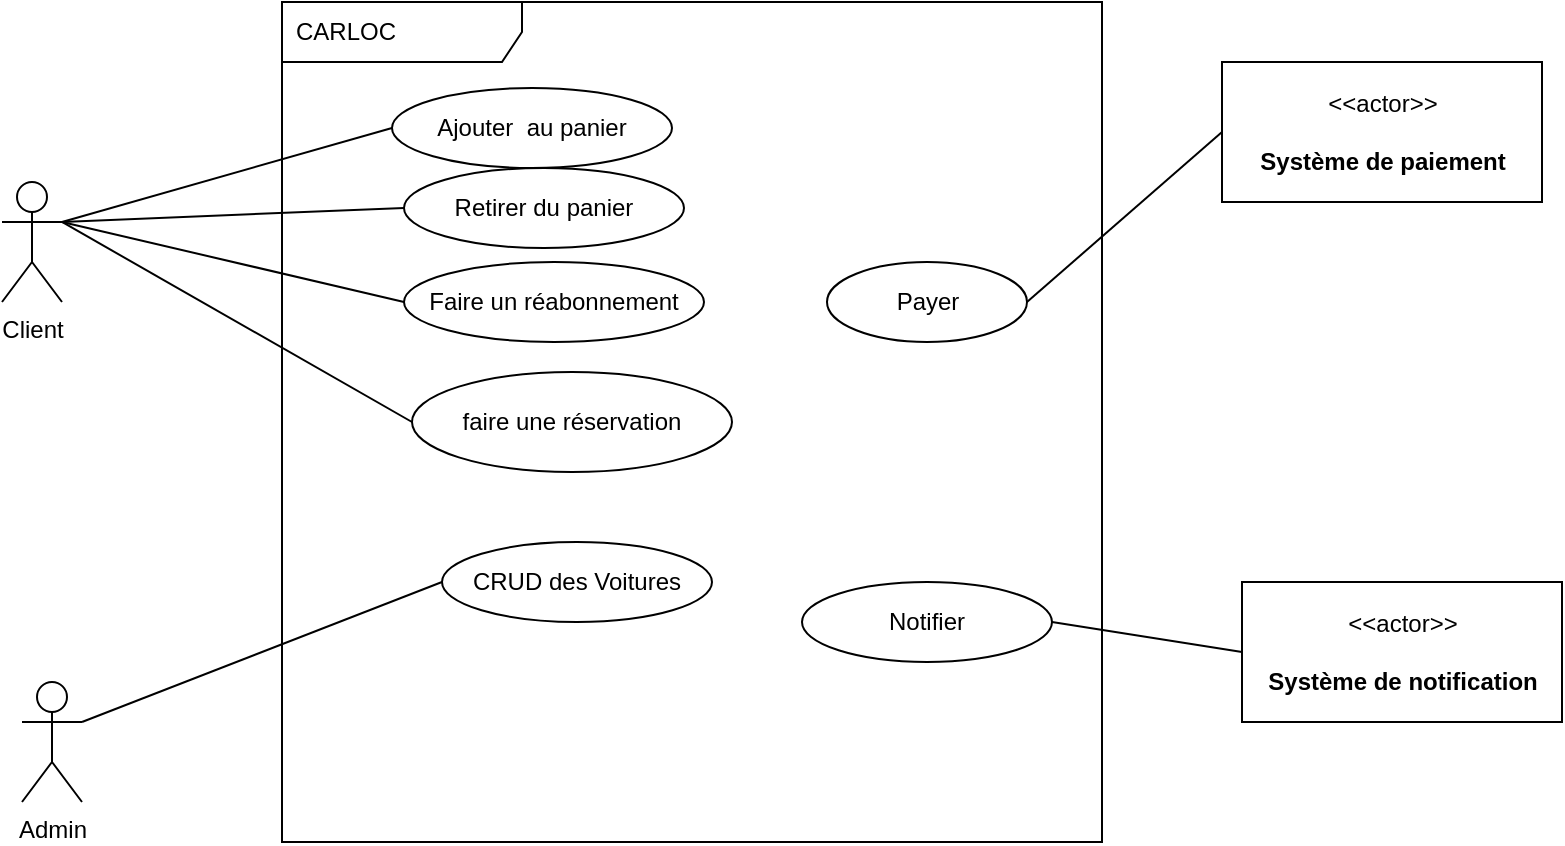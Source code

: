 <mxfile>
    <diagram id="NeQq1juEOl-MjfWiwLNs" name="Use cases">
        <mxGraphModel dx="815" dy="762" grid="0" gridSize="10" guides="1" tooltips="1" connect="1" arrows="1" fold="1" page="0" pageScale="1" pageWidth="850" pageHeight="1100" math="0" shadow="0">
            <root>
                <mxCell id="0"/>
                <mxCell id="1" parent="0"/>
                <mxCell id="QdHqiZuFh0BMqWVgXqE1-2" value="Client" style="shape=umlActor;verticalLabelPosition=bottom;verticalAlign=top;html=1;" parent="1" vertex="1">
                    <mxGeometry x="70" y="200" width="30" height="60" as="geometry"/>
                </mxCell>
                <mxCell id="QdHqiZuFh0BMqWVgXqE1-3" value="Admin" style="shape=umlActor;verticalLabelPosition=bottom;verticalAlign=top;html=1;" parent="1" vertex="1">
                    <mxGeometry x="80" y="450" width="30" height="60" as="geometry"/>
                </mxCell>
                <mxCell id="QdHqiZuFh0BMqWVgXqE1-4" value="&amp;lt;&amp;lt;actor&amp;gt;&amp;gt;&lt;br&gt;&lt;br&gt;&lt;b&gt;Système de paiement&lt;/b&gt;" style="html=1;align=center;verticalAlign=middle;dashed=0;" parent="1" vertex="1">
                    <mxGeometry x="680" y="140" width="160" height="70" as="geometry"/>
                </mxCell>
                <mxCell id="QdHqiZuFh0BMqWVgXqE1-5" value="CARLOC" style="shape=umlFrame;whiteSpace=wrap;html=1;width=120;height=30;boundedLbl=1;verticalAlign=middle;align=left;spacingLeft=5;" parent="1" vertex="1">
                    <mxGeometry x="210" y="110" width="410" height="420" as="geometry"/>
                </mxCell>
                <mxCell id="QdHqiZuFh0BMqWVgXqE1-6" value="&amp;lt;&amp;lt;actor&amp;gt;&amp;gt;&lt;br&gt;&lt;br&gt;&lt;b&gt;Système de notification&lt;/b&gt;" style="html=1;align=center;verticalAlign=middle;dashed=0;" parent="1" vertex="1">
                    <mxGeometry x="690" y="400" width="160" height="70" as="geometry"/>
                </mxCell>
                <mxCell id="QdHqiZuFh0BMqWVgXqE1-7" value="faire une réservation" style="ellipse;whiteSpace=wrap;html=1;" parent="1" vertex="1">
                    <mxGeometry x="275" y="295" width="160" height="50" as="geometry"/>
                </mxCell>
                <mxCell id="QdHqiZuFh0BMqWVgXqE1-9" value="Ajouter&amp;nbsp; au panier" style="ellipse;whiteSpace=wrap;html=1;" parent="1" vertex="1">
                    <mxGeometry x="265" y="153" width="140" height="40" as="geometry"/>
                </mxCell>
                <mxCell id="QdHqiZuFh0BMqWVgXqE1-10" value="CRUD des Voitures" style="ellipse;whiteSpace=wrap;html=1;" parent="1" vertex="1">
                    <mxGeometry x="290" y="380" width="135" height="40" as="geometry"/>
                </mxCell>
                <mxCell id="QdHqiZuFh0BMqWVgXqE1-12" value="Faire un réabonnement" style="ellipse;whiteSpace=wrap;html=1;" parent="1" vertex="1">
                    <mxGeometry x="271" y="240" width="150" height="40" as="geometry"/>
                </mxCell>
                <mxCell id="QdHqiZuFh0BMqWVgXqE1-13" value="Payer" style="ellipse;whiteSpace=wrap;html=1;" parent="1" vertex="1">
                    <mxGeometry x="482.5" y="240" width="100" height="40" as="geometry"/>
                </mxCell>
                <mxCell id="QdHqiZuFh0BMqWVgXqE1-14" value="Notifier" style="ellipse;whiteSpace=wrap;html=1;" parent="1" vertex="1">
                    <mxGeometry x="470" y="400" width="125" height="40" as="geometry"/>
                </mxCell>
                <mxCell id="QdHqiZuFh0BMqWVgXqE1-16" value="" style="endArrow=none;html=1;entryX=0;entryY=0.5;entryDx=0;entryDy=0;exitX=1;exitY=0.333;exitDx=0;exitDy=0;exitPerimeter=0;" parent="1" source="QdHqiZuFh0BMqWVgXqE1-2" target="QdHqiZuFh0BMqWVgXqE1-9" edge="1">
                    <mxGeometry width="50" height="50" relative="1" as="geometry">
                        <mxPoint x="90" y="400" as="sourcePoint"/>
                        <mxPoint x="140" y="350" as="targetPoint"/>
                    </mxGeometry>
                </mxCell>
                <mxCell id="QdHqiZuFh0BMqWVgXqE1-17" value="" style="endArrow=none;html=1;entryX=0;entryY=0.5;entryDx=0;entryDy=0;exitX=1;exitY=0.333;exitDx=0;exitDy=0;exitPerimeter=0;" parent="1" source="QdHqiZuFh0BMqWVgXqE1-2" target="QdHqiZuFh0BMqWVgXqE1-12" edge="1">
                    <mxGeometry width="50" height="50" relative="1" as="geometry">
                        <mxPoint x="100" y="410" as="sourcePoint"/>
                        <mxPoint x="150" y="360" as="targetPoint"/>
                    </mxGeometry>
                </mxCell>
                <mxCell id="QdHqiZuFh0BMqWVgXqE1-18" value="" style="endArrow=none;html=1;entryX=0;entryY=0.5;entryDx=0;entryDy=0;exitX=1;exitY=0.333;exitDx=0;exitDy=0;exitPerimeter=0;" parent="1" source="QdHqiZuFh0BMqWVgXqE1-2" target="QdHqiZuFh0BMqWVgXqE1-7" edge="1">
                    <mxGeometry width="50" height="50" relative="1" as="geometry">
                        <mxPoint x="110" y="420" as="sourcePoint"/>
                        <mxPoint x="160" y="370" as="targetPoint"/>
                    </mxGeometry>
                </mxCell>
                <mxCell id="QdHqiZuFh0BMqWVgXqE1-19" value="" style="endArrow=none;html=1;entryX=0;entryY=0.5;entryDx=0;entryDy=0;exitX=1;exitY=0.333;exitDx=0;exitDy=0;exitPerimeter=0;" parent="1" source="QdHqiZuFh0BMqWVgXqE1-3" target="QdHqiZuFh0BMqWVgXqE1-10" edge="1">
                    <mxGeometry width="50" height="50" relative="1" as="geometry">
                        <mxPoint x="120" y="430" as="sourcePoint"/>
                        <mxPoint x="170" y="380" as="targetPoint"/>
                    </mxGeometry>
                </mxCell>
                <mxCell id="QdHqiZuFh0BMqWVgXqE1-21" value="" style="endArrow=none;html=1;entryX=0;entryY=0.5;entryDx=0;entryDy=0;exitX=1;exitY=0.5;exitDx=0;exitDy=0;" parent="1" source="QdHqiZuFh0BMqWVgXqE1-14" target="QdHqiZuFh0BMqWVgXqE1-6" edge="1">
                    <mxGeometry width="50" height="50" relative="1" as="geometry">
                        <mxPoint x="140" y="450" as="sourcePoint"/>
                        <mxPoint x="190" y="400" as="targetPoint"/>
                    </mxGeometry>
                </mxCell>
                <mxCell id="QdHqiZuFh0BMqWVgXqE1-22" value="" style="endArrow=none;html=1;entryX=0;entryY=0.5;entryDx=0;entryDy=0;exitX=1;exitY=0.5;exitDx=0;exitDy=0;" parent="1" source="QdHqiZuFh0BMqWVgXqE1-13" target="QdHqiZuFh0BMqWVgXqE1-4" edge="1">
                    <mxGeometry width="50" height="50" relative="1" as="geometry">
                        <mxPoint x="150" y="460" as="sourcePoint"/>
                        <mxPoint x="200" y="410" as="targetPoint"/>
                    </mxGeometry>
                </mxCell>
                <mxCell id="2" value="Retirer du panier" style="ellipse;whiteSpace=wrap;html=1;" parent="1" vertex="1">
                    <mxGeometry x="271" y="193" width="140" height="40" as="geometry"/>
                </mxCell>
                <mxCell id="3" value="" style="endArrow=none;html=1;entryX=0;entryY=0.5;entryDx=0;entryDy=0;exitX=1;exitY=0.333;exitDx=0;exitDy=0;exitPerimeter=0;" parent="1" source="QdHqiZuFh0BMqWVgXqE1-2" target="2" edge="1">
                    <mxGeometry width="50" height="50" relative="1" as="geometry">
                        <mxPoint x="110" y="230" as="sourcePoint"/>
                        <mxPoint x="150" y="360" as="targetPoint"/>
                    </mxGeometry>
                </mxCell>
            </root>
        </mxGraphModel>
    </diagram>
    <diagram id="lDZf18tKVs5R4xil55VZ" name="Diagramme des classes">
        <mxGraphModel dx="848" dy="819" grid="0" gridSize="10" guides="1" tooltips="1" connect="0" arrows="1" fold="1" page="0" pageScale="1" pageWidth="850" pageHeight="1100" math="0" shadow="0">
            <root>
                <mxCell id="0"/>
                <mxCell id="1" parent="0"/>
                <mxCell id="fAJywHdmxbsLxxpU6Vj_-1" value="User" style="swimlane;fontStyle=1;align=center;verticalAlign=top;childLayout=stackLayout;horizontal=1;startSize=26;horizontalStack=0;resizeParent=1;resizeParentMax=0;resizeLast=0;collapsible=1;marginBottom=0;" parent="1" vertex="1">
                    <mxGeometry x="-390" y="-310" width="210" height="144" as="geometry"/>
                </mxCell>
                <mxCell id="fAJywHdmxbsLxxpU6Vj_-2" value=" Id (int)# Nom (String)&#10;# Email (String)&#10;# Téléphone (long)&#10;# adresse (long)&#10;# Type (Client, SuperAdmin, etc.)" style="text;strokeColor=none;fillColor=none;align=left;verticalAlign=top;spacingLeft=4;spacingRight=4;overflow=hidden;rotatable=0;points=[[0,0.5],[1,0.5]];portConstraint=eastwest;" parent="fAJywHdmxbsLxxpU6Vj_-1" vertex="1">
                    <mxGeometry y="26" width="210" height="84" as="geometry"/>
                </mxCell>
                <mxCell id="fAJywHdmxbsLxxpU6Vj_-3" value="" style="line;strokeWidth=1;fillColor=none;align=left;verticalAlign=middle;spacingTop=-1;spacingLeft=3;spacingRight=3;rotatable=0;labelPosition=right;points=[];portConstraint=eastwest;strokeColor=inherit;" parent="fAJywHdmxbsLxxpU6Vj_-1" vertex="1">
                    <mxGeometry y="110" width="210" height="8" as="geometry"/>
                </mxCell>
                <mxCell id="fAJywHdmxbsLxxpU6Vj_-4" value="+ method(type): type" style="text;strokeColor=none;fillColor=none;align=left;verticalAlign=top;spacingLeft=4;spacingRight=4;overflow=hidden;rotatable=0;points=[[0,0.5],[1,0.5]];portConstraint=eastwest;" parent="fAJywHdmxbsLxxpU6Vj_-1" vertex="1">
                    <mxGeometry y="118" width="210" height="26" as="geometry"/>
                </mxCell>
                <mxCell id="fAJywHdmxbsLxxpU6Vj_-17" value="Voiture" style="swimlane;fontStyle=1;align=center;verticalAlign=top;childLayout=stackLayout;horizontal=1;startSize=26;horizontalStack=0;resizeParent=1;resizeParentMax=0;resizeLast=0;collapsible=1;marginBottom=0;" parent="1" vertex="1">
                    <mxGeometry x="370" y="560" width="380" height="240" as="geometry"/>
                </mxCell>
                <mxCell id="fAJywHdmxbsLxxpU6Vj_-18" value="- Id (int)&#10;- Nom (String)&#10;- Modèle (String)&#10;- Date de création (date)&#10;- Prix (int)&#10;- Vitesse (float)&#10;- Plaque (String)&#10;- Numero de chassis (int)" style="text;strokeColor=none;fillColor=none;align=left;verticalAlign=top;spacingLeft=4;spacingRight=4;overflow=hidden;rotatable=0;points=[[0,0.5],[1,0.5]];portConstraint=eastwest;" parent="fAJywHdmxbsLxxpU6Vj_-17" vertex="1">
                    <mxGeometry y="26" width="380" height="124" as="geometry"/>
                </mxCell>
                <mxCell id="fAJywHdmxbsLxxpU6Vj_-19" value="" style="line;strokeWidth=1;fillColor=none;align=left;verticalAlign=middle;spacingTop=-1;spacingLeft=3;spacingRight=3;rotatable=0;labelPosition=right;points=[];portConstraint=eastwest;strokeColor=inherit;" parent="fAJywHdmxbsLxxpU6Vj_-17" vertex="1">
                    <mxGeometry y="150" width="380" height="8" as="geometry"/>
                </mxCell>
                <mxCell id="fAJywHdmxbsLxxpU6Vj_-20" value="+ estDisponible(dateDebut: Date, dateFin: Date): bool&#10;+ genererFacture(reservation: Reservation): Facturation" style="text;strokeColor=none;fillColor=none;align=left;verticalAlign=top;spacingLeft=4;spacingRight=4;overflow=hidden;rotatable=0;points=[[0,0.5],[1,0.5]];portConstraint=eastwest;" parent="fAJywHdmxbsLxxpU6Vj_-17" vertex="1">
                    <mxGeometry y="158" width="380" height="82" as="geometry"/>
                </mxCell>
                <mxCell id="fAJywHdmxbsLxxpU6Vj_-21" value="Reservation" style="swimlane;fontStyle=1;align=center;verticalAlign=top;childLayout=stackLayout;horizontal=1;startSize=26;horizontalStack=0;resizeParent=1;resizeParentMax=0;resizeLast=0;collapsible=1;marginBottom=0;" parent="1" vertex="1">
                    <mxGeometry x="430" y="129" width="290" height="194" as="geometry"/>
                </mxCell>
                <mxCell id="fAJywHdmxbsLxxpU6Vj_-22" value="- Id (int)&#10;- Voiture_id (lié à la voiture)&#10;- Personne_id (lié à la personne/client)&#10;- Statut (payer, non payer, expirer)&#10;- Date de réservation&#10;- Date de retour" style="text;strokeColor=none;fillColor=none;align=left;verticalAlign=top;spacingLeft=4;spacingRight=4;overflow=hidden;rotatable=0;points=[[0,0.5],[1,0.5]];portConstraint=eastwest;" parent="fAJywHdmxbsLxxpU6Vj_-21" vertex="1">
                    <mxGeometry y="26" width="290" height="134" as="geometry"/>
                </mxCell>
                <mxCell id="fAJywHdmxbsLxxpU6Vj_-23" value="" style="line;strokeWidth=1;fillColor=none;align=left;verticalAlign=middle;spacingTop=-1;spacingLeft=3;spacingRight=3;rotatable=0;labelPosition=right;points=[];portConstraint=eastwest;strokeColor=inherit;" parent="fAJywHdmxbsLxxpU6Vj_-21" vertex="1">
                    <mxGeometry y="160" width="290" height="8" as="geometry"/>
                </mxCell>
                <mxCell id="fAJywHdmxbsLxxpU6Vj_-24" value="+ prolongerLocation(nouvelleDateFin: Date): void" style="text;strokeColor=none;fillColor=none;align=left;verticalAlign=top;spacingLeft=4;spacingRight=4;overflow=hidden;rotatable=0;points=[[0,0.5],[1,0.5]];portConstraint=eastwest;" parent="fAJywHdmxbsLxxpU6Vj_-21" vertex="1">
                    <mxGeometry y="168" width="290" height="26" as="geometry"/>
                </mxCell>
                <mxCell id="fAJywHdmxbsLxxpU6Vj_-25" value="Facturation" style="swimlane;fontStyle=1;align=center;verticalAlign=top;childLayout=stackLayout;horizontal=1;startSize=26;horizontalStack=0;resizeParent=1;resizeParentMax=0;resizeLast=0;collapsible=1;marginBottom=0;" parent="1" vertex="1">
                    <mxGeometry x="1031" y="-298" width="220" height="194" as="geometry"/>
                </mxCell>
                <mxCell id="fAJywHdmxbsLxxpU6Vj_-26" value="- Id (int)&#10;- Paiement_id (lié au paiement)&#10;- Montant total&#10;- Remise&#10;- Autres détails liés à la facturation" style="text;strokeColor=none;fillColor=none;align=left;verticalAlign=top;spacingLeft=4;spacingRight=4;overflow=hidden;rotatable=0;points=[[0,0.5],[1,0.5]];portConstraint=eastwest;" parent="fAJywHdmxbsLxxpU6Vj_-25" vertex="1">
                    <mxGeometry y="26" width="220" height="134" as="geometry"/>
                </mxCell>
                <mxCell id="fAJywHdmxbsLxxpU6Vj_-27" value="" style="line;strokeWidth=1;fillColor=none;align=left;verticalAlign=middle;spacingTop=-1;spacingLeft=3;spacingRight=3;rotatable=0;labelPosition=right;points=[];portConstraint=eastwest;strokeColor=inherit;" parent="fAJywHdmxbsLxxpU6Vj_-25" vertex="1">
                    <mxGeometry y="160" width="220" height="8" as="geometry"/>
                </mxCell>
                <mxCell id="fAJywHdmxbsLxxpU6Vj_-28" value="+ envoyerFactureEmail(): void" style="text;strokeColor=none;fillColor=none;align=left;verticalAlign=top;spacingLeft=4;spacingRight=4;overflow=hidden;rotatable=0;points=[[0,0.5],[1,0.5]];portConstraint=eastwest;" parent="fAJywHdmxbsLxxpU6Vj_-25" vertex="1">
                    <mxGeometry y="168" width="220" height="26" as="geometry"/>
                </mxCell>
                <mxCell id="fAJywHdmxbsLxxpU6Vj_-29" value="Paiement" style="swimlane;fontStyle=1;align=center;verticalAlign=top;childLayout=stackLayout;horizontal=1;startSize=26;horizontalStack=0;resizeParent=1;resizeParentMax=0;resizeLast=0;collapsible=1;marginBottom=0;" parent="1" vertex="1">
                    <mxGeometry x="420" y="-298" width="270" height="194" as="geometry"/>
                </mxCell>
                <mxCell id="fAJywHdmxbsLxxpU6Vj_-30" value="- Id (int)&#10;- Reservation_id (lié à la réservation)&#10;- Etat (payer, non payer)&#10;- Remise&#10;- Autres détails liés au paiement" style="text;strokeColor=none;fillColor=none;align=left;verticalAlign=top;spacingLeft=4;spacingRight=4;overflow=hidden;rotatable=0;points=[[0,0.5],[1,0.5]];portConstraint=eastwest;" parent="fAJywHdmxbsLxxpU6Vj_-29" vertex="1">
                    <mxGeometry y="26" width="270" height="134" as="geometry"/>
                </mxCell>
                <mxCell id="fAJywHdmxbsLxxpU6Vj_-31" value="" style="line;strokeWidth=1;fillColor=none;align=left;verticalAlign=middle;spacingTop=-1;spacingLeft=3;spacingRight=3;rotatable=0;labelPosition=right;points=[];portConstraint=eastwest;strokeColor=inherit;" parent="fAJywHdmxbsLxxpU6Vj_-29" vertex="1">
                    <mxGeometry y="160" width="270" height="8" as="geometry"/>
                </mxCell>
                <mxCell id="fAJywHdmxbsLxxpU6Vj_-32" value="+confirmerPaiement(): void" style="text;strokeColor=none;fillColor=none;align=left;verticalAlign=top;spacingLeft=4;spacingRight=4;overflow=hidden;rotatable=0;points=[[0,0.5],[1,0.5]];portConstraint=eastwest;" parent="fAJywHdmxbsLxxpU6Vj_-29" vertex="1">
                    <mxGeometry y="168" width="270" height="26" as="geometry"/>
                </mxCell>
                <mxCell id="LMUNetd-bz6SimVI5U5I-1" value="Livraison" style="swimlane;fontStyle=1;align=center;verticalAlign=top;childLayout=stackLayout;horizontal=1;startSize=26;horizontalStack=0;resizeParent=1;resizeParentMax=0;resizeLast=0;collapsible=1;marginBottom=0;" parent="1" vertex="1">
                    <mxGeometry x="931" y="110" width="420" height="194" as="geometry"/>
                </mxCell>
                <mxCell id="LMUNetd-bz6SimVI5U5I-2" value="- Id (int)&#10;- Reservation_id (lié à la réservation)&#10;- Date de livraison&#10;- Adresse de livraison&#10;- Autres détails liés à la livraison" style="text;strokeColor=none;fillColor=none;align=left;verticalAlign=top;spacingLeft=4;spacingRight=4;overflow=hidden;rotatable=0;points=[[0,0.5],[1,0.5]];portConstraint=eastwest;" parent="LMUNetd-bz6SimVI5U5I-1" vertex="1">
                    <mxGeometry y="26" width="420" height="134" as="geometry"/>
                </mxCell>
                <mxCell id="LMUNetd-bz6SimVI5U5I-3" value="" style="line;strokeWidth=1;fillColor=none;align=left;verticalAlign=middle;spacingTop=-1;spacingLeft=3;spacingRight=3;rotatable=0;labelPosition=right;points=[];portConstraint=eastwest;strokeColor=inherit;" parent="LMUNetd-bz6SimVI5U5I-1" vertex="1">
                    <mxGeometry y="160" width="420" height="8" as="geometry"/>
                </mxCell>
                <mxCell id="LMUNetd-bz6SimVI5U5I-4" value="+ planifierLivraison(dateLivraison: Date, adresse: String): void&#10;&#10;&#10;" style="text;strokeColor=none;fillColor=none;align=left;verticalAlign=top;spacingLeft=4;spacingRight=4;overflow=hidden;rotatable=0;points=[[0,0.5],[1,0.5]];portConstraint=eastwest;" parent="LMUNetd-bz6SimVI5U5I-1" vertex="1">
                    <mxGeometry y="168" width="420" height="26" as="geometry"/>
                </mxCell>
                <mxCell id="LMUNetd-bz6SimVI5U5I-26" value="gerer" style="text;html=1;align=center;verticalAlign=middle;resizable=0;points=[];autosize=1;strokeColor=none;fillColor=none;fontSize=28;" parent="1" vertex="1">
                    <mxGeometry x="-40" y="580" width="90" height="50" as="geometry"/>
                </mxCell>
                <mxCell id="6Jn6G0yWUToKbzBOJL0x-1" value="Panier" style="swimlane;fontStyle=1;align=center;verticalAlign=top;childLayout=stackLayout;horizontal=1;startSize=26;horizontalStack=0;resizeParent=1;resizeParentMax=0;resizeLast=0;collapsible=1;marginBottom=0;" parent="1" vertex="1">
                    <mxGeometry x="-220" y="420" width="290" height="194" as="geometry"/>
                </mxCell>
                <mxCell id="6Jn6G0yWUToKbzBOJL0x-2" value="- Id (int)&#10;- Voiture_id (lié à la voiture)&#10;- Personne_id (lié à la personne/client)&#10;- Statut (payer, non payer, expirer)&#10;- Date de réservation&#10;- Date de retour" style="text;strokeColor=none;fillColor=none;align=left;verticalAlign=top;spacingLeft=4;spacingRight=4;overflow=hidden;rotatable=0;points=[[0,0.5],[1,0.5]];portConstraint=eastwest;" parent="6Jn6G0yWUToKbzBOJL0x-1" vertex="1">
                    <mxGeometry y="26" width="290" height="134" as="geometry"/>
                </mxCell>
                <mxCell id="6Jn6G0yWUToKbzBOJL0x-3" value="" style="line;strokeWidth=1;fillColor=none;align=left;verticalAlign=middle;spacingTop=-1;spacingLeft=3;spacingRight=3;rotatable=0;labelPosition=right;points=[];portConstraint=eastwest;strokeColor=inherit;" parent="6Jn6G0yWUToKbzBOJL0x-1" vertex="1">
                    <mxGeometry y="160" width="290" height="8" as="geometry"/>
                </mxCell>
                <mxCell id="6Jn6G0yWUToKbzBOJL0x-4" value="+ prolongerLocation(nouvelleDateFin: Date): void" style="text;strokeColor=none;fillColor=none;align=left;verticalAlign=top;spacingLeft=4;spacingRight=4;overflow=hidden;rotatable=0;points=[[0,0.5],[1,0.5]];portConstraint=eastwest;" parent="6Jn6G0yWUToKbzBOJL0x-1" vertex="1">
                    <mxGeometry y="168" width="290" height="26" as="geometry"/>
                </mxCell>
            </root>
        </mxGraphModel>
    </diagram>
    <diagram id="4i6NwynmlRmY_4l0aQg9" name="Diagramme des classes">
        <mxGraphModel dx="848" dy="819" grid="0" gridSize="10" guides="1" tooltips="1" connect="1" arrows="1" fold="1" page="0" pageScale="1" pageWidth="850" pageHeight="1100" math="0" shadow="0">
            <root>
                <mxCell id="0"/>
                <mxCell id="1" parent="0"/>
                <mxCell id="01228Vc2_KbZ6Ty9q4aQ-6" value="Reservation" style="swimlane;fontStyle=1;align=center;verticalAlign=top;childLayout=stackLayout;horizontal=1;startSize=26;horizontalStack=0;resizeParent=1;resizeParentMax=0;resizeLast=0;collapsible=1;marginBottom=0;" parent="1" vertex="1">
                    <mxGeometry x="106" y="-82" width="160" height="86" as="geometry"/>
                </mxCell>
                <mxCell id="01228Vc2_KbZ6Ty9q4aQ-7" value="+ field: type" style="text;strokeColor=none;fillColor=none;align=left;verticalAlign=top;spacingLeft=4;spacingRight=4;overflow=hidden;rotatable=0;points=[[0,0.5],[1,0.5]];portConstraint=eastwest;" parent="01228Vc2_KbZ6Ty9q4aQ-6" vertex="1">
                    <mxGeometry y="26" width="160" height="26" as="geometry"/>
                </mxCell>
                <mxCell id="01228Vc2_KbZ6Ty9q4aQ-8" value="" style="line;strokeWidth=1;fillColor=none;align=left;verticalAlign=middle;spacingTop=-1;spacingLeft=3;spacingRight=3;rotatable=0;labelPosition=right;points=[];portConstraint=eastwest;strokeColor=inherit;" parent="01228Vc2_KbZ6Ty9q4aQ-6" vertex="1">
                    <mxGeometry y="52" width="160" height="8" as="geometry"/>
                </mxCell>
                <mxCell id="01228Vc2_KbZ6Ty9q4aQ-9" value="+ method(type): type" style="text;strokeColor=none;fillColor=none;align=left;verticalAlign=top;spacingLeft=4;spacingRight=4;overflow=hidden;rotatable=0;points=[[0,0.5],[1,0.5]];portConstraint=eastwest;" parent="01228Vc2_KbZ6Ty9q4aQ-6" vertex="1">
                    <mxGeometry y="60" width="160" height="26" as="geometry"/>
                </mxCell>
                <mxCell id="01228Vc2_KbZ6Ty9q4aQ-10" value="Abonnement" style="swimlane;fontStyle=1;align=center;verticalAlign=top;childLayout=stackLayout;horizontal=1;startSize=26;horizontalStack=0;resizeParent=1;resizeParentMax=0;resizeLast=0;collapsible=1;marginBottom=0;" parent="1" vertex="1">
                    <mxGeometry x="450" y="-78" width="160" height="86" as="geometry"/>
                </mxCell>
                <mxCell id="01228Vc2_KbZ6Ty9q4aQ-11" value="+ field: type" style="text;strokeColor=none;fillColor=none;align=left;verticalAlign=top;spacingLeft=4;spacingRight=4;overflow=hidden;rotatable=0;points=[[0,0.5],[1,0.5]];portConstraint=eastwest;" parent="01228Vc2_KbZ6Ty9q4aQ-10" vertex="1">
                    <mxGeometry y="26" width="160" height="26" as="geometry"/>
                </mxCell>
                <mxCell id="01228Vc2_KbZ6Ty9q4aQ-12" value="" style="line;strokeWidth=1;fillColor=none;align=left;verticalAlign=middle;spacingTop=-1;spacingLeft=3;spacingRight=3;rotatable=0;labelPosition=right;points=[];portConstraint=eastwest;strokeColor=inherit;" parent="01228Vc2_KbZ6Ty9q4aQ-10" vertex="1">
                    <mxGeometry y="52" width="160" height="8" as="geometry"/>
                </mxCell>
                <mxCell id="01228Vc2_KbZ6Ty9q4aQ-13" value="+ method(type): type" style="text;strokeColor=none;fillColor=none;align=left;verticalAlign=top;spacingLeft=4;spacingRight=4;overflow=hidden;rotatable=0;points=[[0,0.5],[1,0.5]];portConstraint=eastwest;" parent="01228Vc2_KbZ6Ty9q4aQ-10" vertex="1">
                    <mxGeometry y="60" width="160" height="26" as="geometry"/>
                </mxCell>
                <mxCell id="01228Vc2_KbZ6Ty9q4aQ-18" value="Panier" style="swimlane;fontStyle=1;align=center;verticalAlign=top;childLayout=stackLayout;horizontal=1;startSize=26;horizontalStack=0;resizeParent=1;resizeParentMax=0;resizeLast=0;collapsible=1;marginBottom=0;" parent="1" vertex="1">
                    <mxGeometry x="-261" y="-312" width="160" height="86" as="geometry"/>
                </mxCell>
                <mxCell id="01228Vc2_KbZ6Ty9q4aQ-19" value="+ field: type" style="text;strokeColor=none;fillColor=none;align=left;verticalAlign=top;spacingLeft=4;spacingRight=4;overflow=hidden;rotatable=0;points=[[0,0.5],[1,0.5]];portConstraint=eastwest;" parent="01228Vc2_KbZ6Ty9q4aQ-18" vertex="1">
                    <mxGeometry y="26" width="160" height="26" as="geometry"/>
                </mxCell>
                <mxCell id="01228Vc2_KbZ6Ty9q4aQ-20" value="" style="line;strokeWidth=1;fillColor=none;align=left;verticalAlign=middle;spacingTop=-1;spacingLeft=3;spacingRight=3;rotatable=0;labelPosition=right;points=[];portConstraint=eastwest;strokeColor=inherit;" parent="01228Vc2_KbZ6Ty9q4aQ-18" vertex="1">
                    <mxGeometry y="52" width="160" height="8" as="geometry"/>
                </mxCell>
                <mxCell id="01228Vc2_KbZ6Ty9q4aQ-21" value="+ method(type): type" style="text;strokeColor=none;fillColor=none;align=left;verticalAlign=top;spacingLeft=4;spacingRight=4;overflow=hidden;rotatable=0;points=[[0,0.5],[1,0.5]];portConstraint=eastwest;" parent="01228Vc2_KbZ6Ty9q4aQ-18" vertex="1">
                    <mxGeometry y="60" width="160" height="26" as="geometry"/>
                </mxCell>
                <mxCell id="01228Vc2_KbZ6Ty9q4aQ-22" value="Payement" style="swimlane;fontStyle=1;align=center;verticalAlign=top;childLayout=stackLayout;horizontal=1;startSize=26;horizontalStack=0;resizeParent=1;resizeParentMax=0;resizeLast=0;collapsible=1;marginBottom=0;" parent="1" vertex="1">
                    <mxGeometry x="106" y="149" width="160" height="86" as="geometry"/>
                </mxCell>
                <mxCell id="01228Vc2_KbZ6Ty9q4aQ-23" value="+ field: type" style="text;strokeColor=none;fillColor=none;align=left;verticalAlign=top;spacingLeft=4;spacingRight=4;overflow=hidden;rotatable=0;points=[[0,0.5],[1,0.5]];portConstraint=eastwest;" parent="01228Vc2_KbZ6Ty9q4aQ-22" vertex="1">
                    <mxGeometry y="26" width="160" height="26" as="geometry"/>
                </mxCell>
                <mxCell id="01228Vc2_KbZ6Ty9q4aQ-24" value="" style="line;strokeWidth=1;fillColor=none;align=left;verticalAlign=middle;spacingTop=-1;spacingLeft=3;spacingRight=3;rotatable=0;labelPosition=right;points=[];portConstraint=eastwest;strokeColor=inherit;" parent="01228Vc2_KbZ6Ty9q4aQ-22" vertex="1">
                    <mxGeometry y="52" width="160" height="8" as="geometry"/>
                </mxCell>
                <mxCell id="01228Vc2_KbZ6Ty9q4aQ-25" value="+ method(type): type" style="text;strokeColor=none;fillColor=none;align=left;verticalAlign=top;spacingLeft=4;spacingRight=4;overflow=hidden;rotatable=0;points=[[0,0.5],[1,0.5]];portConstraint=eastwest;" parent="01228Vc2_KbZ6Ty9q4aQ-22" vertex="1">
                    <mxGeometry y="60" width="160" height="26" as="geometry"/>
                </mxCell>
                <mxCell id="01228Vc2_KbZ6Ty9q4aQ-26" value="Voiture" style="swimlane;fontStyle=1;align=center;verticalAlign=top;childLayout=stackLayout;horizontal=1;startSize=26;horizontalStack=0;resizeParent=1;resizeParentMax=0;resizeLast=0;collapsible=1;marginBottom=0;" parent="1" vertex="1">
                    <mxGeometry x="111" y="-312" width="160" height="86" as="geometry"/>
                </mxCell>
                <mxCell id="01228Vc2_KbZ6Ty9q4aQ-27" value="+ field: type" style="text;strokeColor=none;fillColor=none;align=left;verticalAlign=top;spacingLeft=4;spacingRight=4;overflow=hidden;rotatable=0;points=[[0,0.5],[1,0.5]];portConstraint=eastwest;" parent="01228Vc2_KbZ6Ty9q4aQ-26" vertex="1">
                    <mxGeometry y="26" width="160" height="26" as="geometry"/>
                </mxCell>
                <mxCell id="01228Vc2_KbZ6Ty9q4aQ-28" value="" style="line;strokeWidth=1;fillColor=none;align=left;verticalAlign=middle;spacingTop=-1;spacingLeft=3;spacingRight=3;rotatable=0;labelPosition=right;points=[];portConstraint=eastwest;strokeColor=inherit;" parent="01228Vc2_KbZ6Ty9q4aQ-26" vertex="1">
                    <mxGeometry y="52" width="160" height="8" as="geometry"/>
                </mxCell>
                <mxCell id="01228Vc2_KbZ6Ty9q4aQ-29" value="+ method(type): type" style="text;strokeColor=none;fillColor=none;align=left;verticalAlign=top;spacingLeft=4;spacingRight=4;overflow=hidden;rotatable=0;points=[[0,0.5],[1,0.5]];portConstraint=eastwest;" parent="01228Vc2_KbZ6Ty9q4aQ-26" vertex="1">
                    <mxGeometry y="60" width="160" height="26" as="geometry"/>
                </mxCell>
                <mxCell id="01228Vc2_KbZ6Ty9q4aQ-34" value="User" style="swimlane;fontStyle=1;align=center;verticalAlign=top;childLayout=stackLayout;horizontal=1;startSize=26;horizontalStack=0;resizeParent=1;resizeParentMax=0;resizeLast=0;collapsible=1;marginBottom=0;" parent="1" vertex="1">
                    <mxGeometry x="-258" y="-82" width="160" height="86" as="geometry"/>
                </mxCell>
                <mxCell id="01228Vc2_KbZ6Ty9q4aQ-35" value="+ field: type" style="text;strokeColor=none;fillColor=none;align=left;verticalAlign=top;spacingLeft=4;spacingRight=4;overflow=hidden;rotatable=0;points=[[0,0.5],[1,0.5]];portConstraint=eastwest;" parent="01228Vc2_KbZ6Ty9q4aQ-34" vertex="1">
                    <mxGeometry y="26" width="160" height="26" as="geometry"/>
                </mxCell>
                <mxCell id="01228Vc2_KbZ6Ty9q4aQ-36" value="" style="line;strokeWidth=1;fillColor=none;align=left;verticalAlign=middle;spacingTop=-1;spacingLeft=3;spacingRight=3;rotatable=0;labelPosition=right;points=[];portConstraint=eastwest;strokeColor=inherit;" parent="01228Vc2_KbZ6Ty9q4aQ-34" vertex="1">
                    <mxGeometry y="52" width="160" height="8" as="geometry"/>
                </mxCell>
                <mxCell id="01228Vc2_KbZ6Ty9q4aQ-37" value="+ method(type): type" style="text;strokeColor=none;fillColor=none;align=left;verticalAlign=top;spacingLeft=4;spacingRight=4;overflow=hidden;rotatable=0;points=[[0,0.5],[1,0.5]];portConstraint=eastwest;" parent="01228Vc2_KbZ6Ty9q4aQ-34" vertex="1">
                    <mxGeometry y="60" width="160" height="26" as="geometry"/>
                </mxCell>
                <mxCell id="P20ZTJo8JUvj_LGLOlSk-5" value="0..*" style="text;html=1;align=center;verticalAlign=middle;resizable=0;points=[];autosize=1;strokeColor=none;fillColor=none;" parent="1" vertex="1">
                    <mxGeometry x="-170" y="-123" width="40" height="30" as="geometry"/>
                </mxCell>
                <mxCell id="aKRieEGCqobvJlqnoh_I-8" value="" style="edgeStyle=none;html=1;" parent="1" edge="1">
                    <mxGeometry relative="1" as="geometry">
                        <mxPoint x="433" y="492" as="targetPoint"/>
                    </mxGeometry>
                </mxCell>
                <mxCell id="aKRieEGCqobvJlqnoh_I-5" value="1..1" style="text;html=1;align=center;verticalAlign=middle;resizable=0;points=[];autosize=1;strokeColor=none;fillColor=none;" parent="1" vertex="1">
                    <mxGeometry x="278" y="-78" width="40" height="30" as="geometry"/>
                </mxCell>
                <mxCell id="aKRieEGCqobvJlqnoh_I-11" value="" style="endArrow=classic;html=1;entryX=0.519;entryY=1.071;entryDx=0;entryDy=0;entryPerimeter=0;exitX=0.5;exitY=0;exitDx=0;exitDy=0;" parent="1" source="01228Vc2_KbZ6Ty9q4aQ-34" target="01228Vc2_KbZ6Ty9q4aQ-21" edge="1">
                    <mxGeometry width="50" height="50" relative="1" as="geometry">
                        <mxPoint x="72" y="-48" as="sourcePoint"/>
                        <mxPoint x="122" y="-98" as="targetPoint"/>
                    </mxGeometry>
                </mxCell>
                <mxCell id="aKRieEGCqobvJlqnoh_I-13" value="" style="endArrow=classic;html=1;entryX=1;entryY=0.5;entryDx=0;entryDy=0;exitX=0;exitY=0.5;exitDx=0;exitDy=0;" parent="1" source="01228Vc2_KbZ6Ty9q4aQ-27" target="01228Vc2_KbZ6Ty9q4aQ-19" edge="1">
                    <mxGeometry width="50" height="50" relative="1" as="geometry">
                        <mxPoint x="-335" y="-25" as="sourcePoint"/>
                        <mxPoint x="-334.96" y="-214.154" as="targetPoint"/>
                    </mxGeometry>
                </mxCell>
                <mxCell id="aKRieEGCqobvJlqnoh_I-14" value="" style="endArrow=classic;html=1;entryX=0;entryY=0.5;entryDx=0;entryDy=0;exitX=1;exitY=0.5;exitDx=0;exitDy=0;" parent="1" source="01228Vc2_KbZ6Ty9q4aQ-35" target="01228Vc2_KbZ6Ty9q4aQ-7" edge="1">
                    <mxGeometry width="50" height="50" relative="1" as="geometry">
                        <mxPoint x="-325" y="-62" as="sourcePoint"/>
                        <mxPoint x="-324.96" y="-251.154" as="targetPoint"/>
                    </mxGeometry>
                </mxCell>
                <mxCell id="aKRieEGCqobvJlqnoh_I-16" value="" style="endArrow=classic;html=1;entryX=0.5;entryY=0;entryDx=0;entryDy=0;exitX=0.462;exitY=1.212;exitDx=0;exitDy=0;exitPerimeter=0;" parent="1" source="01228Vc2_KbZ6Ty9q4aQ-29" target="01228Vc2_KbZ6Ty9q4aQ-6" edge="1">
                    <mxGeometry width="50" height="50" relative="1" as="geometry">
                        <mxPoint x="-315" y="-5" as="sourcePoint"/>
                        <mxPoint x="-314.96" y="-194.154" as="targetPoint"/>
                    </mxGeometry>
                </mxCell>
                <mxCell id="aKRieEGCqobvJlqnoh_I-17" value="" style="endArrow=classic;html=1;entryX=0.5;entryY=0;entryDx=0;entryDy=0;exitX=0.504;exitY=1.263;exitDx=0;exitDy=0;exitPerimeter=0;" parent="1" source="01228Vc2_KbZ6Ty9q4aQ-9" target="01228Vc2_KbZ6Ty9q4aQ-22" edge="1">
                    <mxGeometry width="50" height="50" relative="1" as="geometry">
                        <mxPoint x="-305" y="5" as="sourcePoint"/>
                        <mxPoint x="-304.96" y="-184.154" as="targetPoint"/>
                    </mxGeometry>
                </mxCell>
                <mxCell id="aKRieEGCqobvJlqnoh_I-18" value="" style="endArrow=classic;html=1;entryX=1;entryY=0.5;entryDx=0;entryDy=0;exitX=0;exitY=0.5;exitDx=0;exitDy=0;" parent="1" source="01228Vc2_KbZ6Ty9q4aQ-11" target="01228Vc2_KbZ6Ty9q4aQ-7" edge="1">
                    <mxGeometry width="50" height="50" relative="1" as="geometry">
                        <mxPoint x="-295" y="-32" as="sourcePoint"/>
                        <mxPoint x="-294.96" y="-221.154" as="targetPoint"/>
                    </mxGeometry>
                </mxCell>
                <mxCell id="aKRieEGCqobvJlqnoh_I-19" value="1..1" style="text;html=1;align=center;verticalAlign=middle;resizable=0;points=[];autosize=1;strokeColor=none;fillColor=none;" parent="1" vertex="1">
                    <mxGeometry x="197" y="17" width="40" height="30" as="geometry"/>
                </mxCell>
                <mxCell id="aKRieEGCqobvJlqnoh_I-20" value="1..1" style="text;html=1;align=center;verticalAlign=middle;resizable=0;points=[];autosize=1;strokeColor=none;fillColor=none;" parent="1" vertex="1">
                    <mxGeometry x="197" y="108" width="40" height="30" as="geometry"/>
                </mxCell>
                <mxCell id="aKRieEGCqobvJlqnoh_I-21" value="1..1" style="text;html=1;align=center;verticalAlign=middle;resizable=0;points=[];autosize=1;strokeColor=none;fillColor=none;" parent="1" vertex="1">
                    <mxGeometry x="-173" y="-202" width="40" height="30" as="geometry"/>
                </mxCell>
                <mxCell id="aKRieEGCqobvJlqnoh_I-22" value="0..*" style="text;html=1;align=center;verticalAlign=middle;resizable=0;points=[];autosize=1;strokeColor=none;fillColor=none;" parent="1" vertex="1">
                    <mxGeometry x="397" y="-82" width="40" height="30" as="geometry"/>
                </mxCell>
                <mxCell id="aKRieEGCqobvJlqnoh_I-23" value="0..*" style="text;html=1;align=center;verticalAlign=middle;resizable=0;points=[];autosize=1;strokeColor=none;fillColor=none;" parent="1" vertex="1">
                    <mxGeometry x="-92" y="-26" width="40" height="30" as="geometry"/>
                </mxCell>
                <mxCell id="aKRieEGCqobvJlqnoh_I-24" value="0..*" style="text;html=1;align=center;verticalAlign=middle;resizable=0;points=[];autosize=1;strokeColor=none;fillColor=none;" parent="1" vertex="1">
                    <mxGeometry x="59" y="-312" width="40" height="30" as="geometry"/>
                </mxCell>
                <mxCell id="aKRieEGCqobvJlqnoh_I-25" value="1..1" style="text;html=1;align=center;verticalAlign=middle;resizable=0;points=[];autosize=1;strokeColor=none;fillColor=none;" parent="1" vertex="1">
                    <mxGeometry x="192" y="-217" width="40" height="30" as="geometry"/>
                </mxCell>
                <mxCell id="aKRieEGCqobvJlqnoh_I-26" value="1..1" style="text;html=1;align=center;verticalAlign=middle;resizable=0;points=[];autosize=1;strokeColor=none;fillColor=none;" parent="1" vertex="1">
                    <mxGeometry x="-84" y="-312" width="40" height="30" as="geometry"/>
                </mxCell>
                <mxCell id="aKRieEGCqobvJlqnoh_I-27" value="1..1" style="text;html=1;align=center;verticalAlign=middle;resizable=0;points=[];autosize=1;strokeColor=none;fillColor=none;" parent="1" vertex="1">
                    <mxGeometry x="197" y="-123" width="40" height="30" as="geometry"/>
                </mxCell>
                <mxCell id="aKRieEGCqobvJlqnoh_I-28" value="1..1" style="text;html=1;align=center;verticalAlign=middle;resizable=0;points=[];autosize=1;strokeColor=none;fillColor=none;" parent="1" vertex="1">
                    <mxGeometry x="54" y="-26" width="40" height="30" as="geometry"/>
                </mxCell>
            </root>
        </mxGraphModel>
    </diagram>
</mxfile>